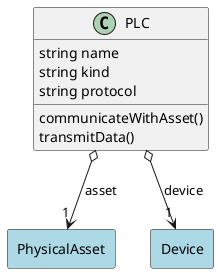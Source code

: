 @startuml

class "PLC" as Model {
 string name
 string kind
 string protocol

 communicateWithAsset()
 transmitData()
 
}

rectangle "PhysicalAsset" as PhysicalAsset #lightblue {
}

Model o--> "1" PhysicalAsset : asset


rectangle "Device" as Device #lightblue {
}

Model o--> "1" Device : device





@enduml
